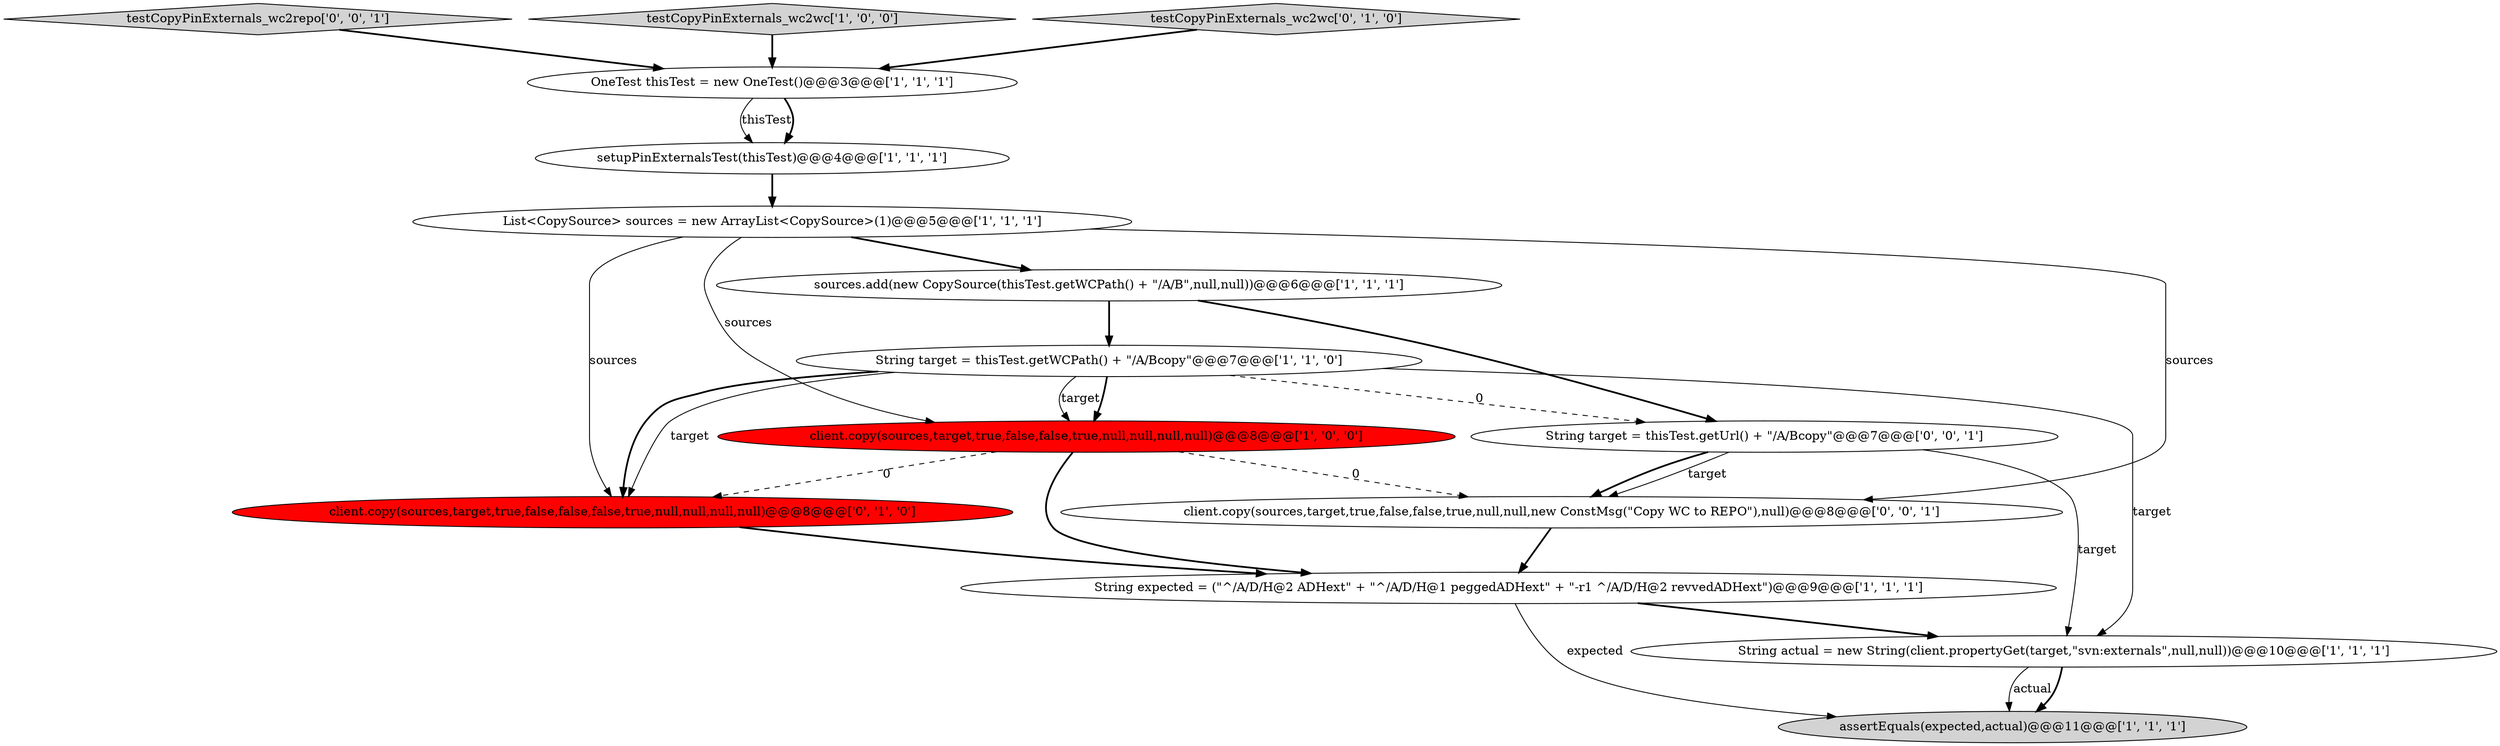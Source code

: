 digraph {
14 [style = filled, label = "testCopyPinExternals_wc2repo['0', '0', '1']", fillcolor = lightgray, shape = diamond image = "AAA0AAABBB3BBB"];
5 [style = filled, label = "sources.add(new CopySource(thisTest.getWCPath() + \"/A/B\",null,null))@@@6@@@['1', '1', '1']", fillcolor = white, shape = ellipse image = "AAA0AAABBB1BBB"];
8 [style = filled, label = "OneTest thisTest = new OneTest()@@@3@@@['1', '1', '1']", fillcolor = white, shape = ellipse image = "AAA0AAABBB1BBB"];
9 [style = filled, label = "testCopyPinExternals_wc2wc['1', '0', '0']", fillcolor = lightgray, shape = diamond image = "AAA0AAABBB1BBB"];
7 [style = filled, label = "assertEquals(expected,actual)@@@11@@@['1', '1', '1']", fillcolor = lightgray, shape = ellipse image = "AAA0AAABBB1BBB"];
11 [style = filled, label = "client.copy(sources,target,true,false,false,false,true,null,null,null,null)@@@8@@@['0', '1', '0']", fillcolor = red, shape = ellipse image = "AAA1AAABBB2BBB"];
4 [style = filled, label = "String expected = (\"^/A/D/H@2 ADHext\" + \"^/A/D/H@1 peggedADHext\" + \"-r1 ^/A/D/H@2 revvedADHext\")@@@9@@@['1', '1', '1']", fillcolor = white, shape = ellipse image = "AAA0AAABBB1BBB"];
10 [style = filled, label = "testCopyPinExternals_wc2wc['0', '1', '0']", fillcolor = lightgray, shape = diamond image = "AAA0AAABBB2BBB"];
0 [style = filled, label = "String target = thisTest.getWCPath() + \"/A/Bcopy\"@@@7@@@['1', '1', '0']", fillcolor = white, shape = ellipse image = "AAA0AAABBB1BBB"];
6 [style = filled, label = "setupPinExternalsTest(thisTest)@@@4@@@['1', '1', '1']", fillcolor = white, shape = ellipse image = "AAA0AAABBB1BBB"];
12 [style = filled, label = "client.copy(sources,target,true,false,false,true,null,null,new ConstMsg(\"Copy WC to REPO\"),null)@@@8@@@['0', '0', '1']", fillcolor = white, shape = ellipse image = "AAA0AAABBB3BBB"];
13 [style = filled, label = "String target = thisTest.getUrl() + \"/A/Bcopy\"@@@7@@@['0', '0', '1']", fillcolor = white, shape = ellipse image = "AAA0AAABBB3BBB"];
2 [style = filled, label = "List<CopySource> sources = new ArrayList<CopySource>(1)@@@5@@@['1', '1', '1']", fillcolor = white, shape = ellipse image = "AAA0AAABBB1BBB"];
1 [style = filled, label = "client.copy(sources,target,true,false,false,true,null,null,null,null)@@@8@@@['1', '0', '0']", fillcolor = red, shape = ellipse image = "AAA1AAABBB1BBB"];
3 [style = filled, label = "String actual = new String(client.propertyGet(target,\"svn:externals\",null,null))@@@10@@@['1', '1', '1']", fillcolor = white, shape = ellipse image = "AAA0AAABBB1BBB"];
4->3 [style = bold, label=""];
1->4 [style = bold, label=""];
8->6 [style = solid, label="thisTest"];
11->4 [style = bold, label=""];
13->3 [style = solid, label="target"];
0->11 [style = solid, label="target"];
0->11 [style = bold, label=""];
8->6 [style = bold, label=""];
9->8 [style = bold, label=""];
2->1 [style = solid, label="sources"];
4->7 [style = solid, label="expected"];
6->2 [style = bold, label=""];
2->11 [style = solid, label="sources"];
1->12 [style = dashed, label="0"];
3->7 [style = solid, label="actual"];
0->1 [style = solid, label="target"];
13->12 [style = bold, label=""];
10->8 [style = bold, label=""];
5->0 [style = bold, label=""];
3->7 [style = bold, label=""];
12->4 [style = bold, label=""];
0->3 [style = solid, label="target"];
0->1 [style = bold, label=""];
13->12 [style = solid, label="target"];
5->13 [style = bold, label=""];
1->11 [style = dashed, label="0"];
0->13 [style = dashed, label="0"];
14->8 [style = bold, label=""];
2->12 [style = solid, label="sources"];
2->5 [style = bold, label=""];
}
